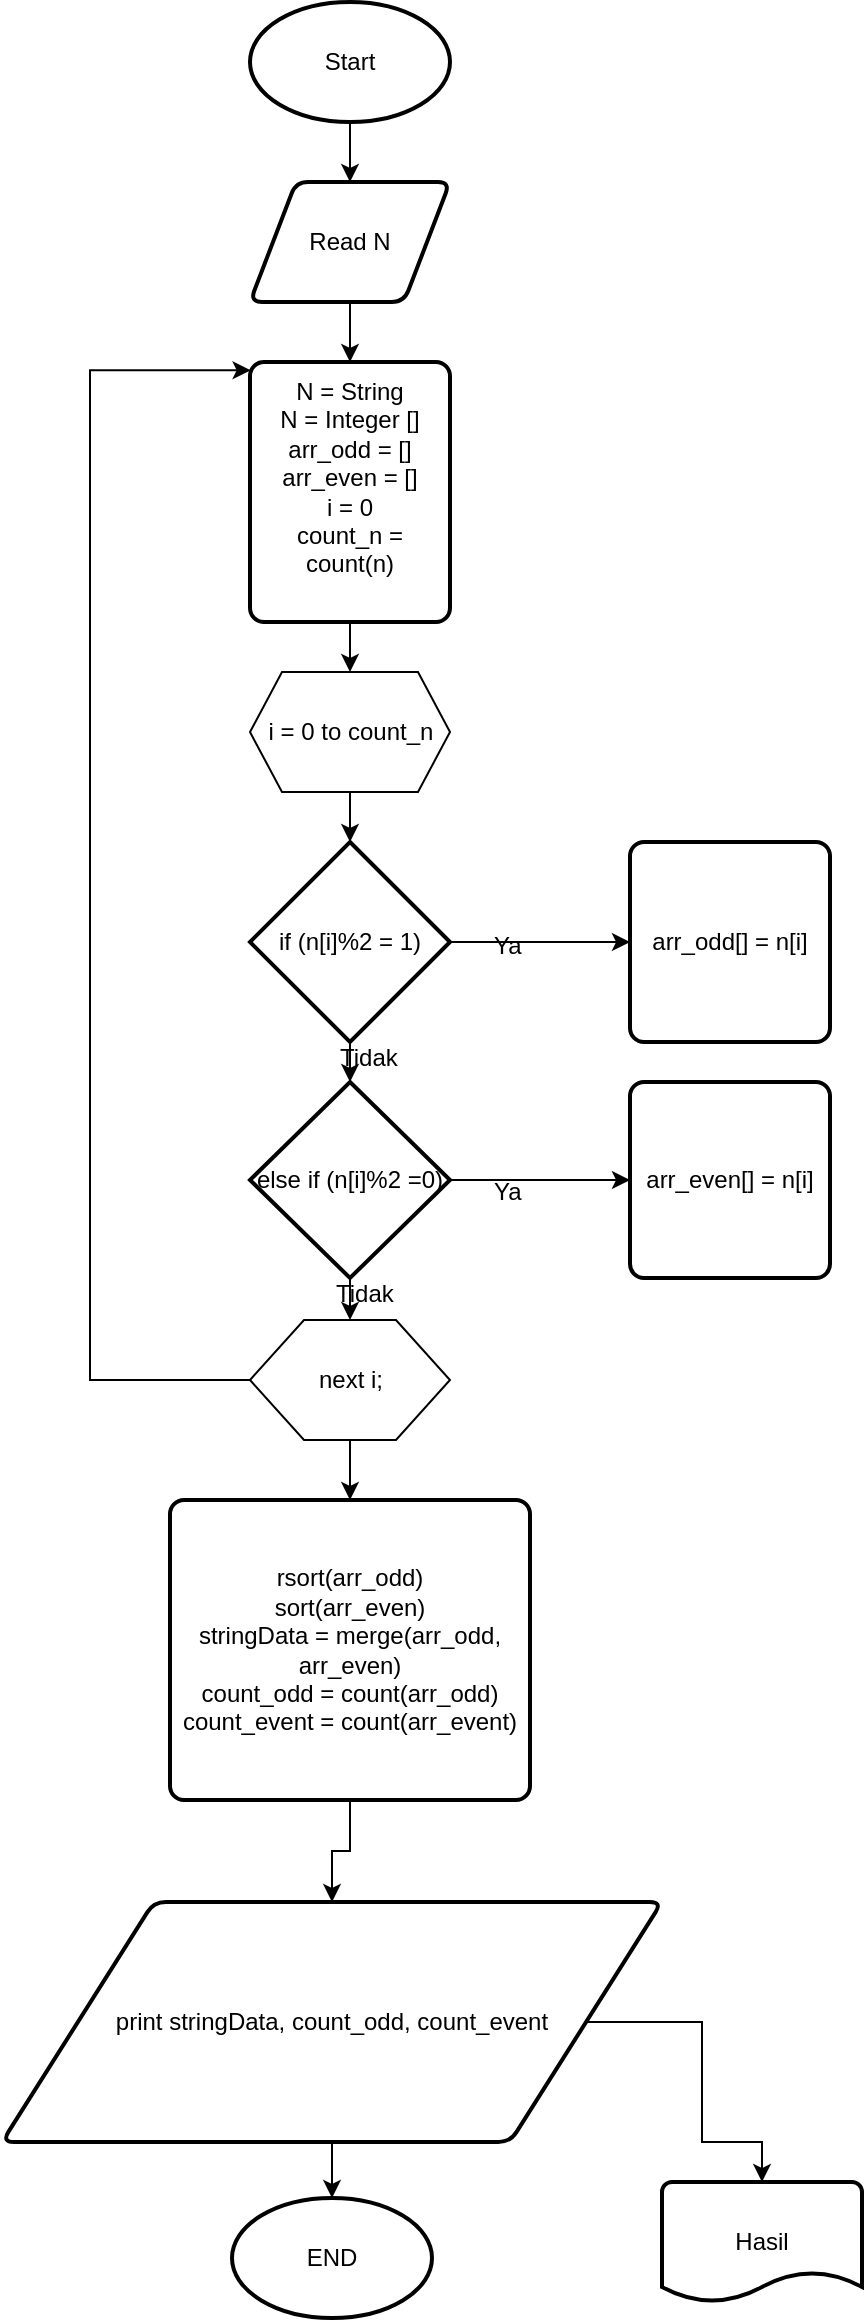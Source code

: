 <mxfile version="12.2.7" type="device" pages="1"><diagram id="7ChImqB2WGRNMDSbrUWD" name="Page-1"><mxGraphModel dx="1205" dy="639" grid="1" gridSize="10" guides="1" tooltips="1" connect="1" arrows="1" fold="1" page="1" pageScale="1" pageWidth="827" pageHeight="1169" math="0" shadow="0"><root><mxCell id="0"/><mxCell id="1" parent="0"/><mxCell id="nSmoAMVtkUxninMKxy6s-4" style="edgeStyle=orthogonalEdgeStyle;rounded=0;orthogonalLoop=1;jettySize=auto;html=1;" edge="1" parent="1" source="nSmoAMVtkUxninMKxy6s-1" target="nSmoAMVtkUxninMKxy6s-2"><mxGeometry relative="1" as="geometry"/></mxCell><mxCell id="nSmoAMVtkUxninMKxy6s-1" value="Start" style="strokeWidth=2;html=1;shape=mxgraph.flowchart.start_1;whiteSpace=wrap;" vertex="1" parent="1"><mxGeometry x="350" y="10" width="100" height="60" as="geometry"/></mxCell><mxCell id="nSmoAMVtkUxninMKxy6s-5" style="edgeStyle=orthogonalEdgeStyle;rounded=0;orthogonalLoop=1;jettySize=auto;html=1;" edge="1" parent="1" source="nSmoAMVtkUxninMKxy6s-2" target="nSmoAMVtkUxninMKxy6s-3"><mxGeometry relative="1" as="geometry"/></mxCell><mxCell id="nSmoAMVtkUxninMKxy6s-2" value="Read N" style="shape=parallelogram;html=1;strokeWidth=2;perimeter=parallelogramPerimeter;whiteSpace=wrap;rounded=1;arcSize=12;size=0.23;" vertex="1" parent="1"><mxGeometry x="350" y="100" width="100" height="60" as="geometry"/></mxCell><mxCell id="nSmoAMVtkUxninMKxy6s-14" style="edgeStyle=orthogonalEdgeStyle;rounded=0;orthogonalLoop=1;jettySize=auto;html=1;entryX=0.5;entryY=0;entryDx=0;entryDy=0;" edge="1" parent="1" source="nSmoAMVtkUxninMKxy6s-3" target="nSmoAMVtkUxninMKxy6s-7"><mxGeometry relative="1" as="geometry"/></mxCell><mxCell id="nSmoAMVtkUxninMKxy6s-3" value="&lt;div&gt;N = String&lt;/div&gt;&lt;div&gt;N = Integer []&lt;/div&gt;&lt;div&gt;arr_odd = []&lt;/div&gt;&lt;div&gt;arr_even = []&lt;br&gt;&lt;/div&gt;&lt;div&gt;i = 0&lt;/div&gt;&lt;div&gt;count_n = count(n)&lt;br&gt;&lt;/div&gt;&lt;div&gt;&lt;br&gt;&lt;/div&gt;" style="rounded=1;whiteSpace=wrap;html=1;absoluteArcSize=1;arcSize=14;strokeWidth=2;" vertex="1" parent="1"><mxGeometry x="350" y="190" width="100" height="130" as="geometry"/></mxCell><mxCell id="nSmoAMVtkUxninMKxy6s-15" style="edgeStyle=orthogonalEdgeStyle;rounded=0;orthogonalLoop=1;jettySize=auto;html=1;exitX=0.5;exitY=1;exitDx=0;exitDy=0;entryX=0.5;entryY=0;entryDx=0;entryDy=0;entryPerimeter=0;" edge="1" parent="1" source="nSmoAMVtkUxninMKxy6s-7" target="nSmoAMVtkUxninMKxy6s-8"><mxGeometry relative="1" as="geometry"/></mxCell><mxCell id="nSmoAMVtkUxninMKxy6s-7" value="i = 0 to count_n" style="verticalLabelPosition=middle;verticalAlign=middle;html=1;shape=hexagon;perimeter=hexagonPerimeter2;arcSize=6;size=0.16;labelPosition=center;align=center;" vertex="1" parent="1"><mxGeometry x="350" y="345" width="100" height="60" as="geometry"/></mxCell><mxCell id="nSmoAMVtkUxninMKxy6s-16" style="edgeStyle=orthogonalEdgeStyle;rounded=0;orthogonalLoop=1;jettySize=auto;html=1;exitX=0.5;exitY=1;exitDx=0;exitDy=0;exitPerimeter=0;entryX=0.5;entryY=0;entryDx=0;entryDy=0;entryPerimeter=0;" edge="1" parent="1" source="nSmoAMVtkUxninMKxy6s-8" target="nSmoAMVtkUxninMKxy6s-13"><mxGeometry relative="1" as="geometry"/></mxCell><mxCell id="nSmoAMVtkUxninMKxy6s-17" style="edgeStyle=orthogonalEdgeStyle;rounded=0;orthogonalLoop=1;jettySize=auto;html=1;entryX=0;entryY=0.5;entryDx=0;entryDy=0;" edge="1" parent="1" source="nSmoAMVtkUxninMKxy6s-8" target="nSmoAMVtkUxninMKxy6s-9"><mxGeometry relative="1" as="geometry"/></mxCell><mxCell id="nSmoAMVtkUxninMKxy6s-8" value="if (n[i]%2 = 1)" style="strokeWidth=2;html=1;shape=mxgraph.flowchart.decision;whiteSpace=wrap;" vertex="1" parent="1"><mxGeometry x="350" y="430" width="100" height="100" as="geometry"/></mxCell><mxCell id="nSmoAMVtkUxninMKxy6s-9" value="arr_odd[] = n[i]" style="rounded=1;whiteSpace=wrap;html=1;absoluteArcSize=1;arcSize=14;strokeWidth=2;" vertex="1" parent="1"><mxGeometry x="540" y="430" width="100" height="100" as="geometry"/></mxCell><mxCell id="nSmoAMVtkUxninMKxy6s-11" value="arr_even[] = n[i]" style="rounded=1;whiteSpace=wrap;html=1;absoluteArcSize=1;arcSize=14;strokeWidth=2;" vertex="1" parent="1"><mxGeometry x="540" y="550" width="100" height="98" as="geometry"/></mxCell><mxCell id="nSmoAMVtkUxninMKxy6s-20" style="edgeStyle=orthogonalEdgeStyle;rounded=0;orthogonalLoop=1;jettySize=auto;html=1;entryX=0;entryY=0.5;entryDx=0;entryDy=0;" edge="1" parent="1" source="nSmoAMVtkUxninMKxy6s-12"><mxGeometry relative="1" as="geometry"><mxPoint x="350.294" y="194.118" as="targetPoint"/><Array as="points"><mxPoint x="270" y="699"/><mxPoint x="270" y="194"/></Array></mxGeometry></mxCell><mxCell id="nSmoAMVtkUxninMKxy6s-26" style="edgeStyle=orthogonalEdgeStyle;rounded=0;orthogonalLoop=1;jettySize=auto;html=1;entryX=0.5;entryY=0;entryDx=0;entryDy=0;" edge="1" parent="1" source="nSmoAMVtkUxninMKxy6s-12" target="nSmoAMVtkUxninMKxy6s-25"><mxGeometry relative="1" as="geometry"/></mxCell><mxCell id="nSmoAMVtkUxninMKxy6s-12" value="next i;" style="verticalLabelPosition=middle;verticalAlign=middle;html=1;shape=hexagon;perimeter=hexagonPerimeter2;arcSize=6;size=0.27;labelPosition=center;align=center;" vertex="1" parent="1"><mxGeometry x="350" y="669" width="100" height="60" as="geometry"/></mxCell><mxCell id="nSmoAMVtkUxninMKxy6s-18" style="edgeStyle=orthogonalEdgeStyle;rounded=0;orthogonalLoop=1;jettySize=auto;html=1;entryX=0;entryY=0.5;entryDx=0;entryDy=0;" edge="1" parent="1" source="nSmoAMVtkUxninMKxy6s-13" target="nSmoAMVtkUxninMKxy6s-11"><mxGeometry relative="1" as="geometry"/></mxCell><mxCell id="nSmoAMVtkUxninMKxy6s-19" style="edgeStyle=orthogonalEdgeStyle;rounded=0;orthogonalLoop=1;jettySize=auto;html=1;entryX=0.5;entryY=0;entryDx=0;entryDy=0;" edge="1" parent="1" source="nSmoAMVtkUxninMKxy6s-13" target="nSmoAMVtkUxninMKxy6s-12"><mxGeometry relative="1" as="geometry"/></mxCell><mxCell id="nSmoAMVtkUxninMKxy6s-13" value="else if (n[i]%2 =0)" style="strokeWidth=2;html=1;shape=mxgraph.flowchart.decision;whiteSpace=wrap;" vertex="1" parent="1"><mxGeometry x="350" y="550" width="100" height="98" as="geometry"/></mxCell><mxCell id="nSmoAMVtkUxninMKxy6s-21" value="Ya" style="text;html=1;resizable=0;points=[];autosize=1;align=left;verticalAlign=top;spacingTop=-4;" vertex="1" parent="1"><mxGeometry x="470" y="472" width="30" height="20" as="geometry"/></mxCell><mxCell id="nSmoAMVtkUxninMKxy6s-22" value="Tidak" style="text;html=1;resizable=0;points=[];autosize=1;align=left;verticalAlign=top;spacingTop=-4;" vertex="1" parent="1"><mxGeometry x="393" y="528" width="40" height="20" as="geometry"/></mxCell><mxCell id="nSmoAMVtkUxninMKxy6s-23" value="Ya" style="text;html=1;resizable=0;points=[];autosize=1;align=left;verticalAlign=top;spacingTop=-4;" vertex="1" parent="1"><mxGeometry x="470" y="595" width="30" height="20" as="geometry"/></mxCell><mxCell id="nSmoAMVtkUxninMKxy6s-24" value="Tidak" style="text;html=1;resizable=0;points=[];autosize=1;align=left;verticalAlign=top;spacingTop=-4;" vertex="1" parent="1"><mxGeometry x="391" y="646" width="40" height="20" as="geometry"/></mxCell><mxCell id="nSmoAMVtkUxninMKxy6s-31" style="edgeStyle=orthogonalEdgeStyle;rounded=0;orthogonalLoop=1;jettySize=auto;html=1;entryX=0.5;entryY=0;entryDx=0;entryDy=0;" edge="1" parent="1" source="nSmoAMVtkUxninMKxy6s-25" target="nSmoAMVtkUxninMKxy6s-27"><mxGeometry relative="1" as="geometry"/></mxCell><mxCell id="nSmoAMVtkUxninMKxy6s-25" value="&lt;div&gt;rsort(arr_odd)&lt;/div&gt;&lt;div&gt;sort(arr_even)&lt;/div&gt;&lt;div&gt;stringData = merge(arr_odd, arr_even)&lt;/div&gt;&lt;div&gt;count_odd = count(arr_odd)&lt;/div&gt;&lt;div&gt;count_event = count(arr_event)&lt;/div&gt;" style="rounded=1;whiteSpace=wrap;html=1;absoluteArcSize=1;arcSize=14;strokeWidth=2;" vertex="1" parent="1"><mxGeometry x="310" y="759" width="180" height="150" as="geometry"/></mxCell><mxCell id="nSmoAMVtkUxninMKxy6s-30" style="edgeStyle=orthogonalEdgeStyle;rounded=0;orthogonalLoop=1;jettySize=auto;html=1;entryX=0.5;entryY=0;entryDx=0;entryDy=0;entryPerimeter=0;" edge="1" parent="1" source="nSmoAMVtkUxninMKxy6s-27" target="nSmoAMVtkUxninMKxy6s-29"><mxGeometry relative="1" as="geometry"/></mxCell><mxCell id="nSmoAMVtkUxninMKxy6s-33" style="edgeStyle=orthogonalEdgeStyle;rounded=0;orthogonalLoop=1;jettySize=auto;html=1;entryX=0.5;entryY=0;entryDx=0;entryDy=0;entryPerimeter=0;" edge="1" parent="1" source="nSmoAMVtkUxninMKxy6s-27" target="nSmoAMVtkUxninMKxy6s-32"><mxGeometry relative="1" as="geometry"><Array as="points"><mxPoint x="576" y="1020"/><mxPoint x="576" y="1080"/><mxPoint x="606" y="1080"/></Array></mxGeometry></mxCell><mxCell id="nSmoAMVtkUxninMKxy6s-27" value="print stringData, count_odd, count_event" style="shape=parallelogram;html=1;strokeWidth=2;perimeter=parallelogramPerimeter;rounded=1;arcSize=12;size=0.23;align=center;whiteSpace=wrap;" vertex="1" parent="1"><mxGeometry x="226" y="960" width="330" height="120" as="geometry"/></mxCell><mxCell id="nSmoAMVtkUxninMKxy6s-29" value="END" style="strokeWidth=2;html=1;shape=mxgraph.flowchart.start_1;whiteSpace=wrap;align=center;" vertex="1" parent="1"><mxGeometry x="341" y="1108" width="100" height="60" as="geometry"/></mxCell><mxCell id="nSmoAMVtkUxninMKxy6s-32" value="Hasil" style="strokeWidth=2;html=1;shape=mxgraph.flowchart.document2;whiteSpace=wrap;size=0.25;align=center;" vertex="1" parent="1"><mxGeometry x="556" y="1100" width="100" height="60" as="geometry"/></mxCell></root></mxGraphModel></diagram></mxfile>